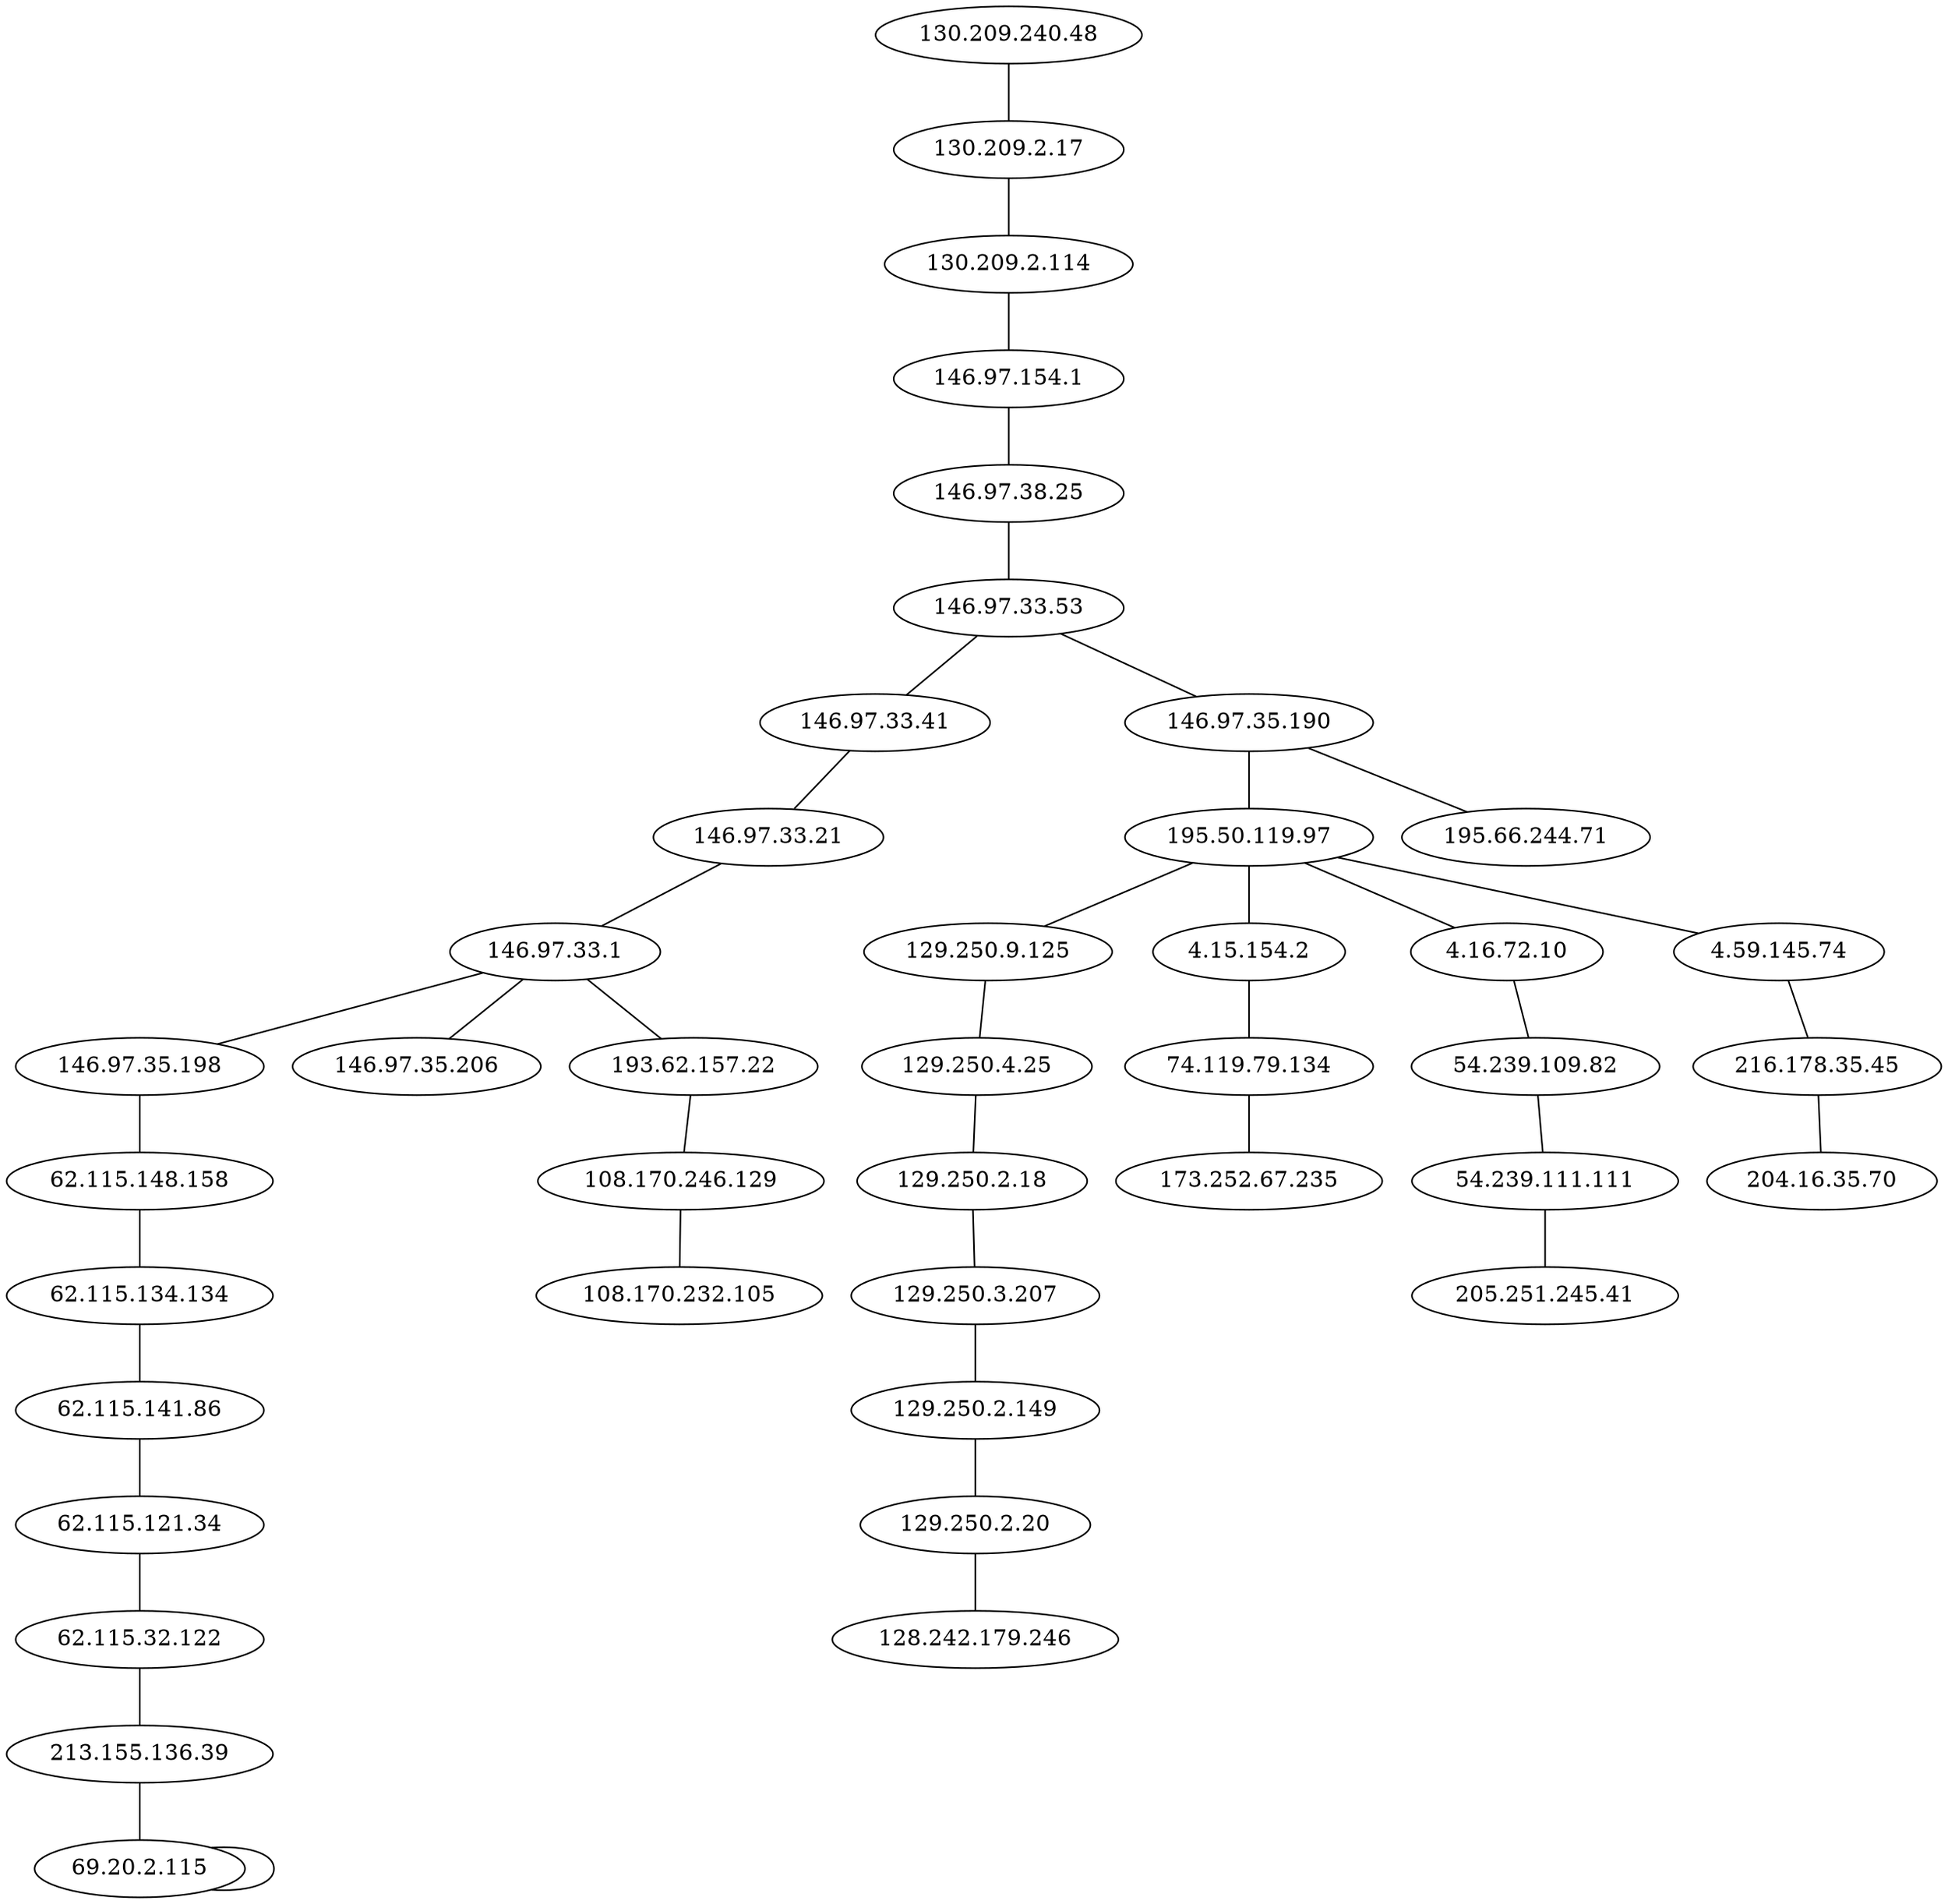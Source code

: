 graph routertopology {
"108.170.246.129" -- "108.170.232.105"
"129.250.2.149" -- "129.250.2.20"
"129.250.2.18" -- "129.250.3.207"
"129.250.2.20" -- "128.242.179.246"
"129.250.3.207" -- "129.250.2.149"
"129.250.4.25" -- "129.250.2.18"
"129.250.9.125" -- "129.250.4.25"
"130.209.2.114" -- "146.97.154.1"
"130.209.2.17" -- "130.209.2.114"
"130.209.240.48" -- "130.209.2.17"
"146.97.154.1" -- "146.97.38.25"
"146.97.33.1" -- "146.97.35.198"
"146.97.33.1" -- "146.97.35.206"
"146.97.33.1" -- "193.62.157.22"
"146.97.33.21" -- "146.97.33.1"
"146.97.33.41" -- "146.97.33.21"
"146.97.33.53" -- "146.97.33.41"
"146.97.33.53" -- "146.97.35.190"
"146.97.35.190" -- "195.50.119.97"
"146.97.35.190" -- "195.66.244.71"
"146.97.35.198" -- "62.115.148.158"
"146.97.38.25" -- "146.97.33.53"
"193.62.157.22" -- "108.170.246.129"
"195.50.119.97" -- "129.250.9.125"
"195.50.119.97" -- "4.15.154.2"
"195.50.119.97" -- "4.16.72.10"
"195.50.119.97" -- "4.59.145.74"
"213.155.136.39" -- "69.20.2.115"
"216.178.35.45" -- "204.16.35.70"
"4.15.154.2" -- "74.119.79.134"
"4.16.72.10" -- "54.239.109.82"
"4.59.145.74" -- "216.178.35.45"
"54.239.109.82" -- "54.239.111.111"
"54.239.111.111" -- "205.251.245.41"
"62.115.121.34" -- "62.115.32.122"
"62.115.134.134" -- "62.115.141.86"
"62.115.141.86" -- "62.115.121.34"
"62.115.148.158" -- "62.115.134.134"
"62.115.32.122" -- "213.155.136.39"
"69.20.2.115" -- "69.20.2.115"
"74.119.79.134" -- "173.252.67.235"
}
